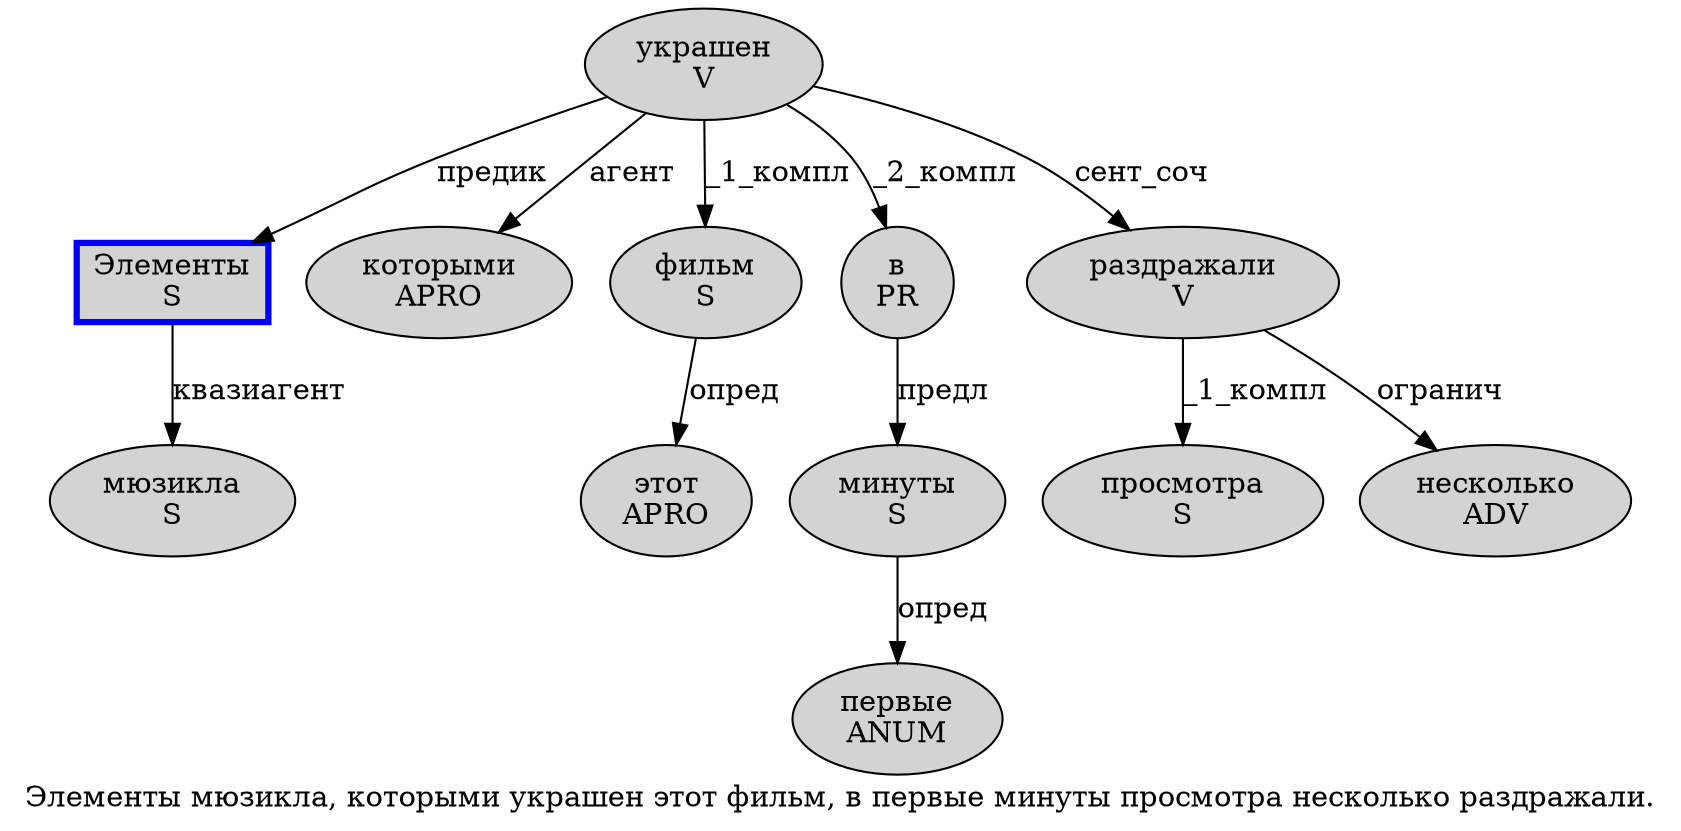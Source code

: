 digraph SENTENCE_7 {
	graph [label="Элементы мюзикла, которыми украшен этот фильм, в первые минуты просмотра несколько раздражали."]
	node [style=filled]
		0 [label="Элементы
S" color=blue fillcolor=lightgray penwidth=3 shape=box]
		1 [label="мюзикла
S" color="" fillcolor=lightgray penwidth=1 shape=ellipse]
		3 [label="которыми
APRO" color="" fillcolor=lightgray penwidth=1 shape=ellipse]
		4 [label="украшен
V" color="" fillcolor=lightgray penwidth=1 shape=ellipse]
		5 [label="этот
APRO" color="" fillcolor=lightgray penwidth=1 shape=ellipse]
		6 [label="фильм
S" color="" fillcolor=lightgray penwidth=1 shape=ellipse]
		8 [label="в
PR" color="" fillcolor=lightgray penwidth=1 shape=ellipse]
		9 [label="первые
ANUM" color="" fillcolor=lightgray penwidth=1 shape=ellipse]
		10 [label="минуты
S" color="" fillcolor=lightgray penwidth=1 shape=ellipse]
		11 [label="просмотра
S" color="" fillcolor=lightgray penwidth=1 shape=ellipse]
		12 [label="несколько
ADV" color="" fillcolor=lightgray penwidth=1 shape=ellipse]
		13 [label="раздражали
V" color="" fillcolor=lightgray penwidth=1 shape=ellipse]
			13 -> 11 [label="_1_компл"]
			13 -> 12 [label="огранич"]
			0 -> 1 [label="квазиагент"]
			10 -> 9 [label="опред"]
			6 -> 5 [label="опред"]
			8 -> 10 [label="предл"]
			4 -> 0 [label="предик"]
			4 -> 3 [label="агент"]
			4 -> 6 [label="_1_компл"]
			4 -> 8 [label="_2_компл"]
			4 -> 13 [label="сент_соч"]
}
